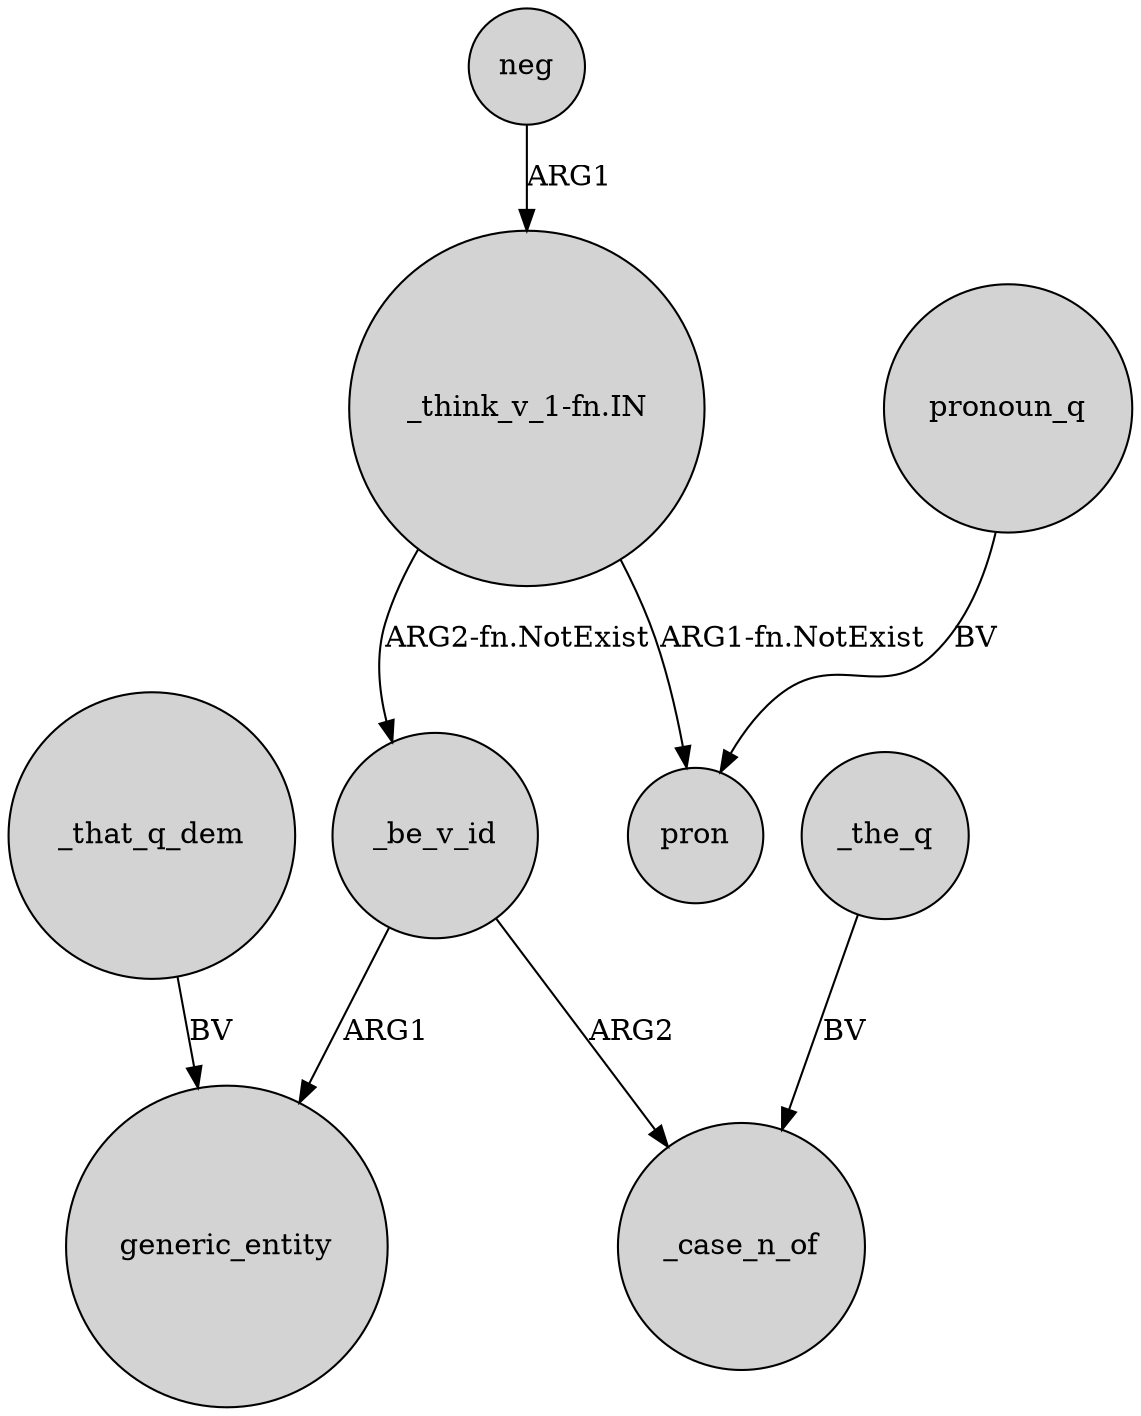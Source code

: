 digraph {
	node [shape=circle style=filled]
	_be_v_id -> generic_entity [label=ARG1]
	_that_q_dem -> generic_entity [label=BV]
	"_think_v_1-fn.IN" -> pron [label="ARG1-fn.NotExist"]
	neg -> "_think_v_1-fn.IN" [label=ARG1]
	_be_v_id -> _case_n_of [label=ARG2]
	_the_q -> _case_n_of [label=BV]
	"_think_v_1-fn.IN" -> _be_v_id [label="ARG2-fn.NotExist"]
	pronoun_q -> pron [label=BV]
}
